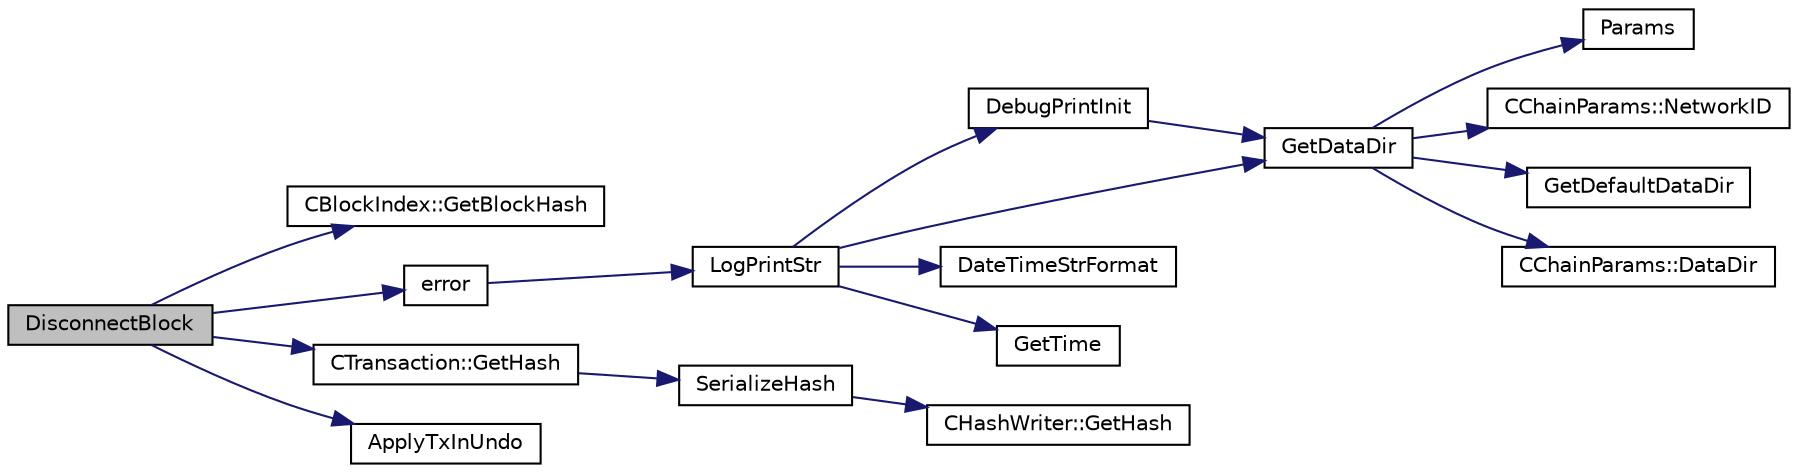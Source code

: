 digraph "DisconnectBlock"
{
  edge [fontname="Helvetica",fontsize="10",labelfontname="Helvetica",labelfontsize="10"];
  node [fontname="Helvetica",fontsize="10",shape=record];
  rankdir="LR";
  Node2551 [label="DisconnectBlock",height=0.2,width=0.4,color="black", fillcolor="grey75", style="filled", fontcolor="black"];
  Node2551 -> Node2552 [color="midnightblue",fontsize="10",style="solid",fontname="Helvetica"];
  Node2552 [label="CBlockIndex::GetBlockHash",height=0.2,width=0.4,color="black", fillcolor="white", style="filled",URL="$d3/dbd/class_c_block_index.html#a98490a2788c65cdd6ae9002b004dd74c"];
  Node2551 -> Node2553 [color="midnightblue",fontsize="10",style="solid",fontname="Helvetica"];
  Node2553 [label="error",height=0.2,width=0.4,color="black", fillcolor="white", style="filled",URL="$d8/d3c/util_8h.html#af8985880cf4ef26df0a5aa2ffcb76662"];
  Node2553 -> Node2554 [color="midnightblue",fontsize="10",style="solid",fontname="Helvetica"];
  Node2554 [label="LogPrintStr",height=0.2,width=0.4,color="black", fillcolor="white", style="filled",URL="$d8/d3c/util_8h.html#afd4c3002b2797c0560adddb6af3ca1da"];
  Node2554 -> Node2555 [color="midnightblue",fontsize="10",style="solid",fontname="Helvetica"];
  Node2555 [label="DebugPrintInit",height=0.2,width=0.4,color="black", fillcolor="white", style="filled",URL="$df/d2d/util_8cpp.html#a751ff5f21d880737811136b5e0bcea12"];
  Node2555 -> Node2556 [color="midnightblue",fontsize="10",style="solid",fontname="Helvetica"];
  Node2556 [label="GetDataDir",height=0.2,width=0.4,color="black", fillcolor="white", style="filled",URL="$df/d2d/util_8cpp.html#ab83866a054745d4b30a3948a1b44beba"];
  Node2556 -> Node2557 [color="midnightblue",fontsize="10",style="solid",fontname="Helvetica"];
  Node2557 [label="Params",height=0.2,width=0.4,color="black", fillcolor="white", style="filled",URL="$df/dbf/chainparams_8cpp.html#ace5c5b706d71a324a417dd2db394fd4a",tooltip="Return the currently selected parameters. "];
  Node2556 -> Node2558 [color="midnightblue",fontsize="10",style="solid",fontname="Helvetica"];
  Node2558 [label="CChainParams::NetworkID",height=0.2,width=0.4,color="black", fillcolor="white", style="filled",URL="$d1/d4f/class_c_chain_params.html#a90dc493ec0c0325c98c3ac06eb99862b"];
  Node2556 -> Node2559 [color="midnightblue",fontsize="10",style="solid",fontname="Helvetica"];
  Node2559 [label="GetDefaultDataDir",height=0.2,width=0.4,color="black", fillcolor="white", style="filled",URL="$df/d2d/util_8cpp.html#ab272995de020a3bcbf743be630e485c6"];
  Node2556 -> Node2560 [color="midnightblue",fontsize="10",style="solid",fontname="Helvetica"];
  Node2560 [label="CChainParams::DataDir",height=0.2,width=0.4,color="black", fillcolor="white", style="filled",URL="$d1/d4f/class_c_chain_params.html#a959488b5d8e6fe62857940b831d73a78"];
  Node2554 -> Node2556 [color="midnightblue",fontsize="10",style="solid",fontname="Helvetica"];
  Node2554 -> Node2561 [color="midnightblue",fontsize="10",style="solid",fontname="Helvetica"];
  Node2561 [label="DateTimeStrFormat",height=0.2,width=0.4,color="black", fillcolor="white", style="filled",URL="$df/d2d/util_8cpp.html#a749bc6776c8ec72d7c5e4dea56aee415"];
  Node2554 -> Node2562 [color="midnightblue",fontsize="10",style="solid",fontname="Helvetica"];
  Node2562 [label="GetTime",height=0.2,width=0.4,color="black", fillcolor="white", style="filled",URL="$df/d2d/util_8cpp.html#a46fac5fba8ba905b5f9acb364f5d8c6f"];
  Node2551 -> Node2563 [color="midnightblue",fontsize="10",style="solid",fontname="Helvetica"];
  Node2563 [label="CTransaction::GetHash",height=0.2,width=0.4,color="black", fillcolor="white", style="filled",URL="$df/d43/class_c_transaction.html#a0b46d80e82ca324e82c2ce3fc1492bfa"];
  Node2563 -> Node2564 [color="midnightblue",fontsize="10",style="solid",fontname="Helvetica"];
  Node2564 [label="SerializeHash",height=0.2,width=0.4,color="black", fillcolor="white", style="filled",URL="$db/dfb/hash_8h.html#a6de694e43f17c62025c6883965b65e63"];
  Node2564 -> Node2565 [color="midnightblue",fontsize="10",style="solid",fontname="Helvetica"];
  Node2565 [label="CHashWriter::GetHash",height=0.2,width=0.4,color="black", fillcolor="white", style="filled",URL="$d2/def/class_c_hash_writer.html#ae94a937211502eabf19477630090093a"];
  Node2551 -> Node2566 [color="midnightblue",fontsize="10",style="solid",fontname="Helvetica"];
  Node2566 [label="ApplyTxInUndo",height=0.2,width=0.4,color="black", fillcolor="white", style="filled",URL="$dd/d7d/validation_8cpp.html#a492da8f7add38097a8e55f3445a9c83b",tooltip="Restore the UTXO in a Coin at a given COutPoint. "];
}
